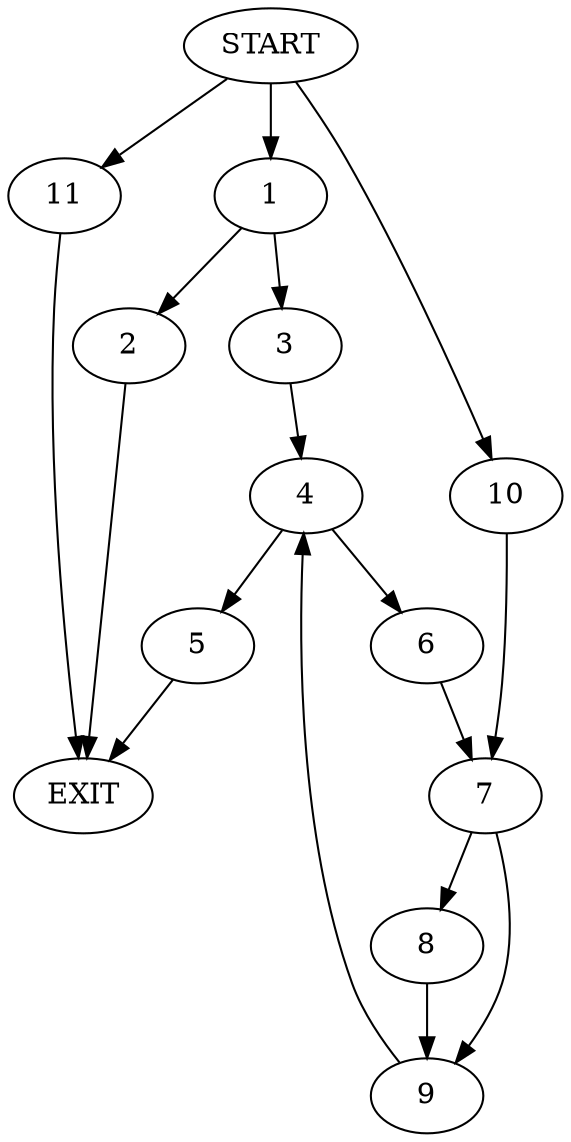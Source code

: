 digraph {
0 [label="START"]
12 [label="EXIT"]
0 -> 1
1 -> 2
1 -> 3
2 -> 12
3 -> 4
4 -> 5
4 -> 6
6 -> 7
5 -> 12
7 -> 8
7 -> 9
0 -> 10
10 -> 7
0 -> 11
11 -> 12
9 -> 4
8 -> 9
}
